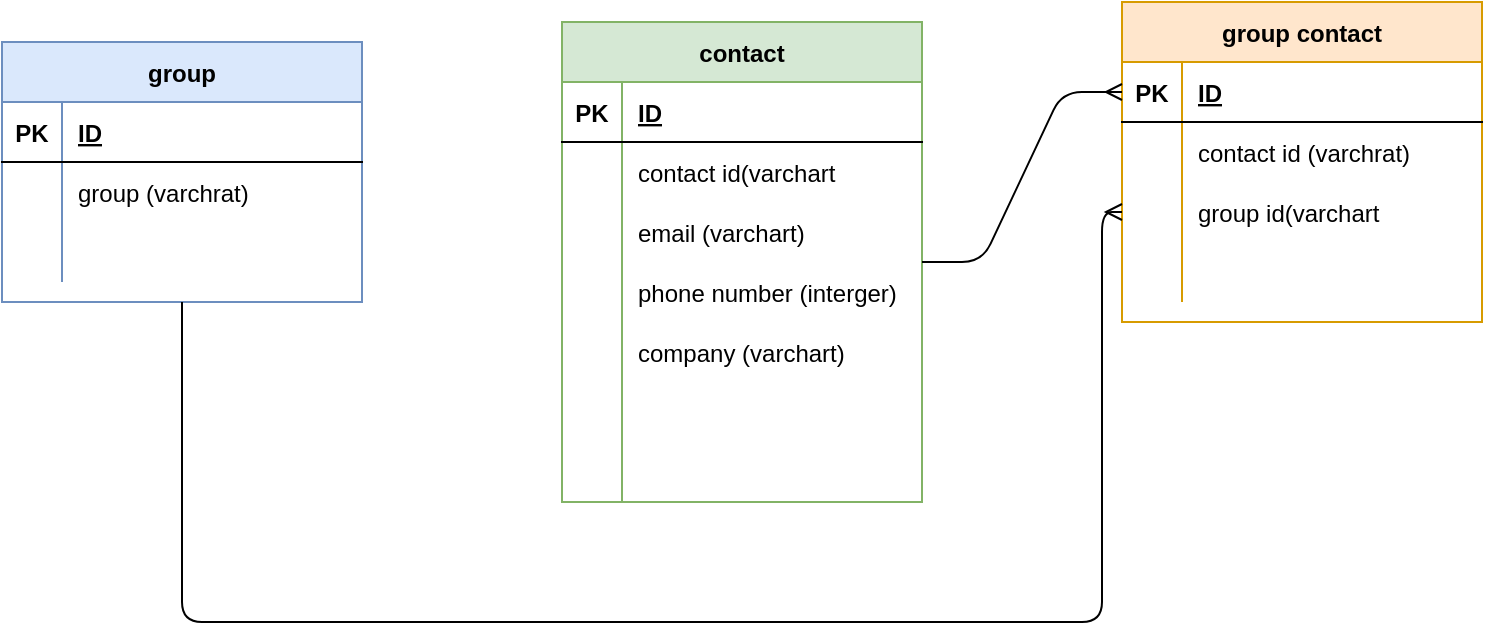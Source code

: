 <mxfile version="13.7.8" type="github">
  <diagram id="bXftTiWJgicMIcp8H-2O" name="Page-1">
    <mxGraphModel dx="748" dy="442" grid="1" gridSize="10" guides="1" tooltips="1" connect="1" arrows="1" fold="1" page="1" pageScale="1" pageWidth="827" pageHeight="1169" math="0" shadow="0">
      <root>
        <mxCell id="0" />
        <mxCell id="1" parent="0" />
        <mxCell id="RnYIIJHX9u6YJFglTVOt-1" value="contact" style="shape=table;startSize=30;container=1;collapsible=1;childLayout=tableLayout;fixedRows=1;rowLines=0;fontStyle=1;align=center;resizeLast=1;fillColor=#d5e8d4;strokeColor=#82b366;" vertex="1" parent="1">
          <mxGeometry x="310" y="80" width="180" height="240" as="geometry" />
        </mxCell>
        <mxCell id="RnYIIJHX9u6YJFglTVOt-2" value="" style="shape=partialRectangle;collapsible=0;dropTarget=0;pointerEvents=0;fillColor=none;top=0;left=0;bottom=1;right=0;points=[[0,0.5],[1,0.5]];portConstraint=eastwest;" vertex="1" parent="RnYIIJHX9u6YJFglTVOt-1">
          <mxGeometry y="30" width="180" height="30" as="geometry" />
        </mxCell>
        <mxCell id="RnYIIJHX9u6YJFglTVOt-3" value="PK" style="shape=partialRectangle;connectable=0;fillColor=none;top=0;left=0;bottom=0;right=0;fontStyle=1;overflow=hidden;" vertex="1" parent="RnYIIJHX9u6YJFglTVOt-2">
          <mxGeometry width="30" height="30" as="geometry" />
        </mxCell>
        <mxCell id="RnYIIJHX9u6YJFglTVOt-4" value="ID" style="shape=partialRectangle;connectable=0;fillColor=none;top=0;left=0;bottom=0;right=0;align=left;spacingLeft=6;fontStyle=5;overflow=hidden;" vertex="1" parent="RnYIIJHX9u6YJFglTVOt-2">
          <mxGeometry x="30" width="150" height="30" as="geometry" />
        </mxCell>
        <mxCell id="RnYIIJHX9u6YJFglTVOt-5" value="" style="shape=partialRectangle;collapsible=0;dropTarget=0;pointerEvents=0;fillColor=none;top=0;left=0;bottom=0;right=0;points=[[0,0.5],[1,0.5]];portConstraint=eastwest;" vertex="1" parent="RnYIIJHX9u6YJFglTVOt-1">
          <mxGeometry y="60" width="180" height="30" as="geometry" />
        </mxCell>
        <mxCell id="RnYIIJHX9u6YJFglTVOt-6" value="" style="shape=partialRectangle;connectable=0;fillColor=none;top=0;left=0;bottom=0;right=0;editable=1;overflow=hidden;" vertex="1" parent="RnYIIJHX9u6YJFglTVOt-5">
          <mxGeometry width="30" height="30" as="geometry" />
        </mxCell>
        <mxCell id="RnYIIJHX9u6YJFglTVOt-7" value="contact id(varchart" style="shape=partialRectangle;connectable=0;fillColor=none;top=0;left=0;bottom=0;right=0;align=left;spacingLeft=6;overflow=hidden;" vertex="1" parent="RnYIIJHX9u6YJFglTVOt-5">
          <mxGeometry x="30" width="150" height="30" as="geometry" />
        </mxCell>
        <mxCell id="RnYIIJHX9u6YJFglTVOt-27" value="" style="shape=partialRectangle;collapsible=0;dropTarget=0;pointerEvents=0;fillColor=none;top=0;left=0;bottom=0;right=0;points=[[0,0.5],[1,0.5]];portConstraint=eastwest;" vertex="1" parent="RnYIIJHX9u6YJFglTVOt-1">
          <mxGeometry y="90" width="180" height="30" as="geometry" />
        </mxCell>
        <mxCell id="RnYIIJHX9u6YJFglTVOt-28" value="" style="shape=partialRectangle;connectable=0;fillColor=none;top=0;left=0;bottom=0;right=0;editable=1;overflow=hidden;" vertex="1" parent="RnYIIJHX9u6YJFglTVOt-27">
          <mxGeometry width="30" height="30" as="geometry" />
        </mxCell>
        <mxCell id="RnYIIJHX9u6YJFglTVOt-29" value="email (varchart)" style="shape=partialRectangle;connectable=0;fillColor=none;top=0;left=0;bottom=0;right=0;align=left;spacingLeft=6;overflow=hidden;" vertex="1" parent="RnYIIJHX9u6YJFglTVOt-27">
          <mxGeometry x="30" width="150" height="30" as="geometry" />
        </mxCell>
        <mxCell id="RnYIIJHX9u6YJFglTVOt-30" value="" style="shape=partialRectangle;collapsible=0;dropTarget=0;pointerEvents=0;fillColor=none;top=0;left=0;bottom=0;right=0;points=[[0,0.5],[1,0.5]];portConstraint=eastwest;" vertex="1" parent="RnYIIJHX9u6YJFglTVOt-1">
          <mxGeometry y="120" width="180" height="30" as="geometry" />
        </mxCell>
        <mxCell id="RnYIIJHX9u6YJFglTVOt-31" value="" style="shape=partialRectangle;connectable=0;fillColor=none;top=0;left=0;bottom=0;right=0;editable=1;overflow=hidden;" vertex="1" parent="RnYIIJHX9u6YJFglTVOt-30">
          <mxGeometry width="30" height="30" as="geometry" />
        </mxCell>
        <mxCell id="RnYIIJHX9u6YJFglTVOt-32" value="phone number (interger)" style="shape=partialRectangle;connectable=0;fillColor=none;top=0;left=0;bottom=0;right=0;align=left;spacingLeft=6;overflow=hidden;" vertex="1" parent="RnYIIJHX9u6YJFglTVOt-30">
          <mxGeometry x="30" width="150" height="30" as="geometry" />
        </mxCell>
        <mxCell id="RnYIIJHX9u6YJFglTVOt-75" value="" style="shape=partialRectangle;collapsible=0;dropTarget=0;pointerEvents=0;fillColor=none;top=0;left=0;bottom=0;right=0;points=[[0,0.5],[1,0.5]];portConstraint=eastwest;" vertex="1" parent="RnYIIJHX9u6YJFglTVOt-1">
          <mxGeometry y="150" width="180" height="30" as="geometry" />
        </mxCell>
        <mxCell id="RnYIIJHX9u6YJFglTVOt-76" value="" style="shape=partialRectangle;connectable=0;fillColor=none;top=0;left=0;bottom=0;right=0;editable=1;overflow=hidden;" vertex="1" parent="RnYIIJHX9u6YJFglTVOt-75">
          <mxGeometry width="30" height="30" as="geometry" />
        </mxCell>
        <mxCell id="RnYIIJHX9u6YJFglTVOt-77" value="company (varchart)" style="shape=partialRectangle;connectable=0;fillColor=none;top=0;left=0;bottom=0;right=0;align=left;spacingLeft=6;overflow=hidden;" vertex="1" parent="RnYIIJHX9u6YJFglTVOt-75">
          <mxGeometry x="30" width="150" height="30" as="geometry" />
        </mxCell>
        <mxCell id="RnYIIJHX9u6YJFglTVOt-8" value="" style="shape=partialRectangle;collapsible=0;dropTarget=0;pointerEvents=0;fillColor=none;top=0;left=0;bottom=0;right=0;points=[[0,0.5],[1,0.5]];portConstraint=eastwest;" vertex="1" parent="RnYIIJHX9u6YJFglTVOt-1">
          <mxGeometry y="180" width="180" height="30" as="geometry" />
        </mxCell>
        <mxCell id="RnYIIJHX9u6YJFglTVOt-9" value="" style="shape=partialRectangle;connectable=0;fillColor=none;top=0;left=0;bottom=0;right=0;editable=1;overflow=hidden;" vertex="1" parent="RnYIIJHX9u6YJFglTVOt-8">
          <mxGeometry width="30" height="30" as="geometry" />
        </mxCell>
        <mxCell id="RnYIIJHX9u6YJFglTVOt-10" value="" style="shape=partialRectangle;connectable=0;fillColor=none;top=0;left=0;bottom=0;right=0;align=left;spacingLeft=6;overflow=hidden;" vertex="1" parent="RnYIIJHX9u6YJFglTVOt-8">
          <mxGeometry x="30" width="150" height="30" as="geometry" />
        </mxCell>
        <mxCell id="RnYIIJHX9u6YJFglTVOt-11" value="" style="shape=partialRectangle;collapsible=0;dropTarget=0;pointerEvents=0;fillColor=none;top=0;left=0;bottom=0;right=0;points=[[0,0.5],[1,0.5]];portConstraint=eastwest;" vertex="1" parent="RnYIIJHX9u6YJFglTVOt-1">
          <mxGeometry y="210" width="180" height="30" as="geometry" />
        </mxCell>
        <mxCell id="RnYIIJHX9u6YJFglTVOt-12" value="" style="shape=partialRectangle;connectable=0;fillColor=none;top=0;left=0;bottom=0;right=0;editable=1;overflow=hidden;" vertex="1" parent="RnYIIJHX9u6YJFglTVOt-11">
          <mxGeometry width="30" height="30" as="geometry" />
        </mxCell>
        <mxCell id="RnYIIJHX9u6YJFglTVOt-13" value="" style="shape=partialRectangle;connectable=0;fillColor=none;top=0;left=0;bottom=0;right=0;align=left;spacingLeft=6;overflow=hidden;" vertex="1" parent="RnYIIJHX9u6YJFglTVOt-11">
          <mxGeometry x="30" width="150" height="30" as="geometry" />
        </mxCell>
        <mxCell id="RnYIIJHX9u6YJFglTVOt-46" value="group" style="shape=table;startSize=30;container=1;collapsible=1;childLayout=tableLayout;fixedRows=1;rowLines=0;fontStyle=1;align=center;resizeLast=1;fillColor=#dae8fc;strokeColor=#6c8ebf;" vertex="1" parent="1">
          <mxGeometry x="30" y="90" width="180" height="130" as="geometry" />
        </mxCell>
        <mxCell id="RnYIIJHX9u6YJFglTVOt-47" value="" style="shape=partialRectangle;collapsible=0;dropTarget=0;pointerEvents=0;fillColor=none;top=0;left=0;bottom=1;right=0;points=[[0,0.5],[1,0.5]];portConstraint=eastwest;" vertex="1" parent="RnYIIJHX9u6YJFglTVOt-46">
          <mxGeometry y="30" width="180" height="30" as="geometry" />
        </mxCell>
        <mxCell id="RnYIIJHX9u6YJFglTVOt-48" value="PK" style="shape=partialRectangle;connectable=0;fillColor=none;top=0;left=0;bottom=0;right=0;fontStyle=1;overflow=hidden;" vertex="1" parent="RnYIIJHX9u6YJFglTVOt-47">
          <mxGeometry width="30" height="30" as="geometry" />
        </mxCell>
        <mxCell id="RnYIIJHX9u6YJFglTVOt-49" value="ID" style="shape=partialRectangle;connectable=0;fillColor=none;top=0;left=0;bottom=0;right=0;align=left;spacingLeft=6;fontStyle=5;overflow=hidden;" vertex="1" parent="RnYIIJHX9u6YJFglTVOt-47">
          <mxGeometry x="30" width="150" height="30" as="geometry" />
        </mxCell>
        <mxCell id="RnYIIJHX9u6YJFglTVOt-50" value="" style="shape=partialRectangle;collapsible=0;dropTarget=0;pointerEvents=0;fillColor=none;top=0;left=0;bottom=0;right=0;points=[[0,0.5],[1,0.5]];portConstraint=eastwest;" vertex="1" parent="RnYIIJHX9u6YJFglTVOt-46">
          <mxGeometry y="60" width="180" height="30" as="geometry" />
        </mxCell>
        <mxCell id="RnYIIJHX9u6YJFglTVOt-51" value="" style="shape=partialRectangle;connectable=0;fillColor=none;top=0;left=0;bottom=0;right=0;editable=1;overflow=hidden;" vertex="1" parent="RnYIIJHX9u6YJFglTVOt-50">
          <mxGeometry width="30" height="30" as="geometry" />
        </mxCell>
        <mxCell id="RnYIIJHX9u6YJFglTVOt-52" value="group (varchrat)" style="shape=partialRectangle;connectable=0;fillColor=none;top=0;left=0;bottom=0;right=0;align=left;spacingLeft=6;overflow=hidden;" vertex="1" parent="RnYIIJHX9u6YJFglTVOt-50">
          <mxGeometry x="30" width="150" height="30" as="geometry" />
        </mxCell>
        <mxCell id="RnYIIJHX9u6YJFglTVOt-56" value="" style="shape=partialRectangle;collapsible=0;dropTarget=0;pointerEvents=0;fillColor=none;top=0;left=0;bottom=0;right=0;points=[[0,0.5],[1,0.5]];portConstraint=eastwest;" vertex="1" parent="RnYIIJHX9u6YJFglTVOt-46">
          <mxGeometry y="90" width="180" height="30" as="geometry" />
        </mxCell>
        <mxCell id="RnYIIJHX9u6YJFglTVOt-57" value="" style="shape=partialRectangle;connectable=0;fillColor=none;top=0;left=0;bottom=0;right=0;editable=1;overflow=hidden;" vertex="1" parent="RnYIIJHX9u6YJFglTVOt-56">
          <mxGeometry width="30" height="30" as="geometry" />
        </mxCell>
        <mxCell id="RnYIIJHX9u6YJFglTVOt-58" value="" style="shape=partialRectangle;connectable=0;fillColor=none;top=0;left=0;bottom=0;right=0;align=left;spacingLeft=6;overflow=hidden;" vertex="1" parent="RnYIIJHX9u6YJFglTVOt-56">
          <mxGeometry x="30" width="150" height="30" as="geometry" />
        </mxCell>
        <mxCell id="RnYIIJHX9u6YJFglTVOt-33" value="group contact" style="shape=table;startSize=30;container=1;collapsible=1;childLayout=tableLayout;fixedRows=1;rowLines=0;fontStyle=1;align=center;resizeLast=1;fillColor=#ffe6cc;strokeColor=#d79b00;" vertex="1" parent="1">
          <mxGeometry x="590" y="70" width="180" height="160" as="geometry" />
        </mxCell>
        <mxCell id="RnYIIJHX9u6YJFglTVOt-34" value="" style="shape=partialRectangle;collapsible=0;dropTarget=0;pointerEvents=0;fillColor=none;top=0;left=0;bottom=1;right=0;points=[[0,0.5],[1,0.5]];portConstraint=eastwest;" vertex="1" parent="RnYIIJHX9u6YJFglTVOt-33">
          <mxGeometry y="30" width="180" height="30" as="geometry" />
        </mxCell>
        <mxCell id="RnYIIJHX9u6YJFglTVOt-35" value="PK" style="shape=partialRectangle;connectable=0;fillColor=none;top=0;left=0;bottom=0;right=0;fontStyle=1;overflow=hidden;" vertex="1" parent="RnYIIJHX9u6YJFglTVOt-34">
          <mxGeometry width="30" height="30" as="geometry" />
        </mxCell>
        <mxCell id="RnYIIJHX9u6YJFglTVOt-36" value="ID" style="shape=partialRectangle;connectable=0;fillColor=none;top=0;left=0;bottom=0;right=0;align=left;spacingLeft=6;fontStyle=5;overflow=hidden;" vertex="1" parent="RnYIIJHX9u6YJFglTVOt-34">
          <mxGeometry x="30" width="150" height="30" as="geometry" />
        </mxCell>
        <mxCell id="RnYIIJHX9u6YJFglTVOt-37" value="" style="shape=partialRectangle;collapsible=0;dropTarget=0;pointerEvents=0;fillColor=none;top=0;left=0;bottom=0;right=0;points=[[0,0.5],[1,0.5]];portConstraint=eastwest;" vertex="1" parent="RnYIIJHX9u6YJFglTVOt-33">
          <mxGeometry y="60" width="180" height="30" as="geometry" />
        </mxCell>
        <mxCell id="RnYIIJHX9u6YJFglTVOt-38" value="" style="shape=partialRectangle;connectable=0;fillColor=none;top=0;left=0;bottom=0;right=0;editable=1;overflow=hidden;" vertex="1" parent="RnYIIJHX9u6YJFglTVOt-37">
          <mxGeometry width="30" height="30" as="geometry" />
        </mxCell>
        <mxCell id="RnYIIJHX9u6YJFglTVOt-39" value="contact id (varchrat)" style="shape=partialRectangle;connectable=0;fillColor=none;top=0;left=0;bottom=0;right=0;align=left;spacingLeft=6;overflow=hidden;" vertex="1" parent="RnYIIJHX9u6YJFglTVOt-37">
          <mxGeometry x="30" width="150" height="30" as="geometry" />
        </mxCell>
        <mxCell id="RnYIIJHX9u6YJFglTVOt-40" value="" style="shape=partialRectangle;collapsible=0;dropTarget=0;pointerEvents=0;fillColor=none;top=0;left=0;bottom=0;right=0;points=[[0,0.5],[1,0.5]];portConstraint=eastwest;" vertex="1" parent="RnYIIJHX9u6YJFglTVOt-33">
          <mxGeometry y="90" width="180" height="30" as="geometry" />
        </mxCell>
        <mxCell id="RnYIIJHX9u6YJFglTVOt-41" value="" style="shape=partialRectangle;connectable=0;fillColor=none;top=0;left=0;bottom=0;right=0;editable=1;overflow=hidden;" vertex="1" parent="RnYIIJHX9u6YJFglTVOt-40">
          <mxGeometry width="30" height="30" as="geometry" />
        </mxCell>
        <mxCell id="RnYIIJHX9u6YJFglTVOt-42" value="group id(varchart" style="shape=partialRectangle;connectable=0;fillColor=none;top=0;left=0;bottom=0;right=0;align=left;spacingLeft=6;overflow=hidden;" vertex="1" parent="RnYIIJHX9u6YJFglTVOt-40">
          <mxGeometry x="30" width="150" height="30" as="geometry" />
        </mxCell>
        <mxCell id="RnYIIJHX9u6YJFglTVOt-43" value="" style="shape=partialRectangle;collapsible=0;dropTarget=0;pointerEvents=0;fillColor=none;top=0;left=0;bottom=0;right=0;points=[[0,0.5],[1,0.5]];portConstraint=eastwest;" vertex="1" parent="RnYIIJHX9u6YJFglTVOt-33">
          <mxGeometry y="120" width="180" height="30" as="geometry" />
        </mxCell>
        <mxCell id="RnYIIJHX9u6YJFglTVOt-44" value="" style="shape=partialRectangle;connectable=0;fillColor=none;top=0;left=0;bottom=0;right=0;editable=1;overflow=hidden;" vertex="1" parent="RnYIIJHX9u6YJFglTVOt-43">
          <mxGeometry width="30" height="30" as="geometry" />
        </mxCell>
        <mxCell id="RnYIIJHX9u6YJFglTVOt-45" value="" style="shape=partialRectangle;connectable=0;fillColor=none;top=0;left=0;bottom=0;right=0;align=left;spacingLeft=6;overflow=hidden;" vertex="1" parent="RnYIIJHX9u6YJFglTVOt-43">
          <mxGeometry x="30" width="150" height="30" as="geometry" />
        </mxCell>
        <mxCell id="RnYIIJHX9u6YJFglTVOt-85" value="" style="edgeStyle=entityRelationEdgeStyle;fontSize=12;html=1;endArrow=ERmany;entryX=0;entryY=0.5;entryDx=0;entryDy=0;" edge="1" parent="1" source="RnYIIJHX9u6YJFglTVOt-1" target="RnYIIJHX9u6YJFglTVOt-34">
          <mxGeometry width="100" height="100" relative="1" as="geometry">
            <mxPoint x="290" y="120" as="sourcePoint" />
            <mxPoint x="310" y="120" as="targetPoint" />
          </mxGeometry>
        </mxCell>
        <mxCell id="RnYIIJHX9u6YJFglTVOt-86" value="" style="edgeStyle=orthogonalEdgeStyle;fontSize=12;html=1;endArrow=ERmany;entryX=0;entryY=0.5;entryDx=0;entryDy=0;" edge="1" parent="1" target="RnYIIJHX9u6YJFglTVOt-40">
          <mxGeometry width="100" height="100" relative="1" as="geometry">
            <mxPoint x="120" y="220" as="sourcePoint" />
            <mxPoint x="580" y="170" as="targetPoint" />
            <Array as="points">
              <mxPoint x="120" y="380" />
              <mxPoint x="580" y="380" />
              <mxPoint x="580" y="175" />
            </Array>
          </mxGeometry>
        </mxCell>
      </root>
    </mxGraphModel>
  </diagram>
</mxfile>
